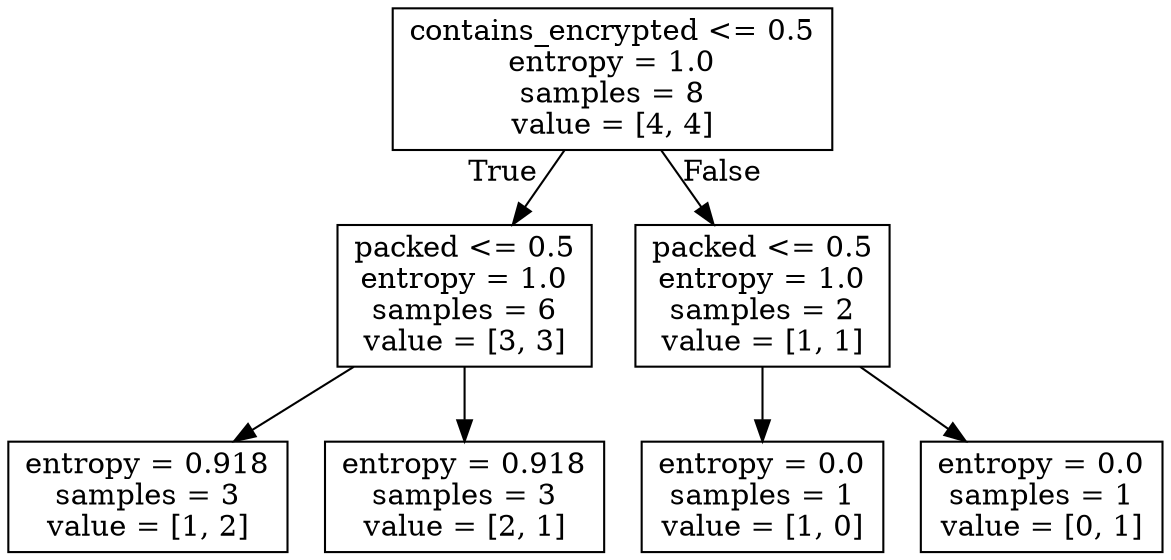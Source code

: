 digraph Tree {
node [shape=box] ;
0 [label="contains_encrypted <= 0.5\nentropy = 1.0\nsamples = 8\nvalue = [4, 4]"] ;
1 [label="packed <= 0.5\nentropy = 1.0\nsamples = 6\nvalue = [3, 3]"] ;
0 -> 1 [labeldistance=2.5, labelangle=45, headlabel="True"] ;
2 [label="entropy = 0.918\nsamples = 3\nvalue = [1, 2]"] ;
1 -> 2 ;
3 [label="entropy = 0.918\nsamples = 3\nvalue = [2, 1]"] ;
1 -> 3 ;
4 [label="packed <= 0.5\nentropy = 1.0\nsamples = 2\nvalue = [1, 1]"] ;
0 -> 4 [labeldistance=2.5, labelangle=-45, headlabel="False"] ;
5 [label="entropy = 0.0\nsamples = 1\nvalue = [1, 0]"] ;
4 -> 5 ;
6 [label="entropy = 0.0\nsamples = 1\nvalue = [0, 1]"] ;
4 -> 6 ;
}